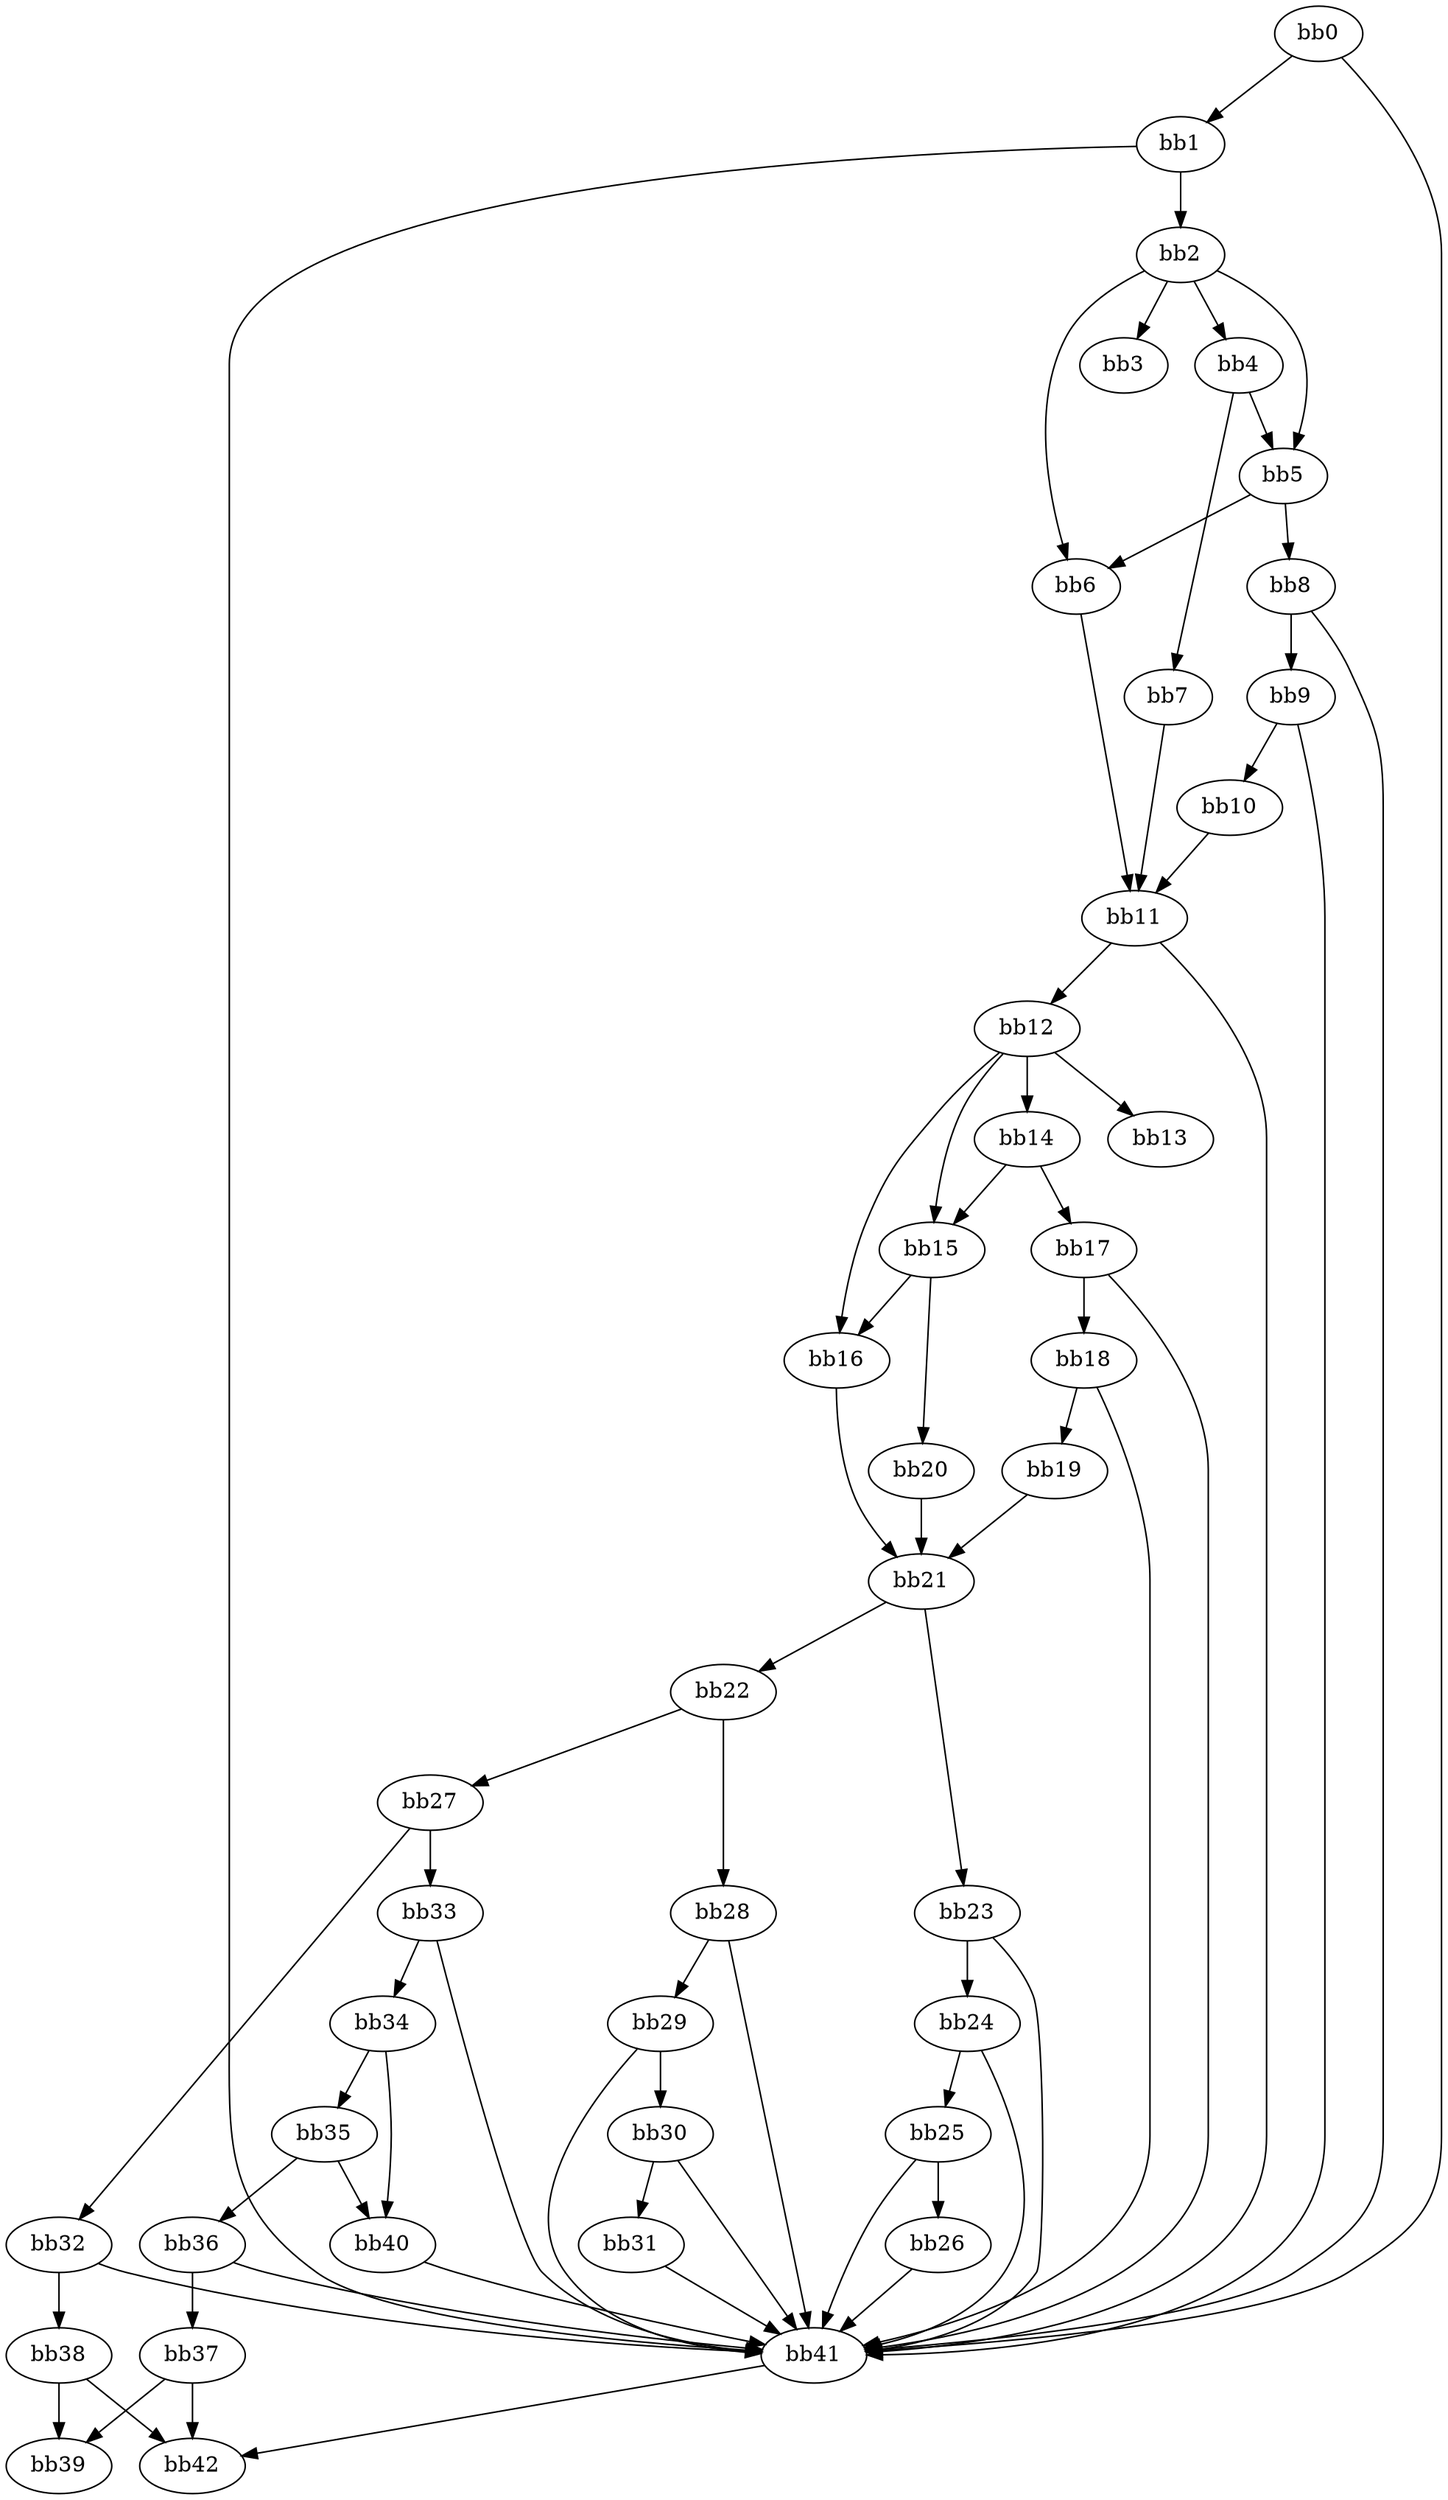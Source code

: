 digraph {
    0 [ label = "bb0\l" ]
    1 [ label = "bb1\l" ]
    2 [ label = "bb2\l" ]
    3 [ label = "bb3\l" ]
    4 [ label = "bb4\l" ]
    5 [ label = "bb5\l" ]
    6 [ label = "bb6\l" ]
    7 [ label = "bb7\l" ]
    8 [ label = "bb8\l" ]
    9 [ label = "bb9\l" ]
    10 [ label = "bb10\l" ]
    11 [ label = "bb11\l" ]
    12 [ label = "bb12\l" ]
    13 [ label = "bb13\l" ]
    14 [ label = "bb14\l" ]
    15 [ label = "bb15\l" ]
    16 [ label = "bb16\l" ]
    17 [ label = "bb17\l" ]
    18 [ label = "bb18\l" ]
    19 [ label = "bb19\l" ]
    20 [ label = "bb20\l" ]
    21 [ label = "bb21\l" ]
    22 [ label = "bb22\l" ]
    23 [ label = "bb23\l" ]
    24 [ label = "bb24\l" ]
    25 [ label = "bb25\l" ]
    26 [ label = "bb26\l" ]
    27 [ label = "bb27\l" ]
    28 [ label = "bb28\l" ]
    29 [ label = "bb29\l" ]
    30 [ label = "bb30\l" ]
    31 [ label = "bb31\l" ]
    32 [ label = "bb32\l" ]
    33 [ label = "bb33\l" ]
    34 [ label = "bb34\l" ]
    35 [ label = "bb35\l" ]
    36 [ label = "bb36\l" ]
    37 [ label = "bb37\l" ]
    38 [ label = "bb38\l" ]
    39 [ label = "bb39\l" ]
    40 [ label = "bb40\l" ]
    41 [ label = "bb41\l" ]
    42 [ label = "bb42\l" ]
    0 -> 1 [ ]
    0 -> 41 [ ]
    1 -> 2 [ ]
    1 -> 41 [ ]
    2 -> 3 [ ]
    2 -> 4 [ ]
    2 -> 5 [ ]
    2 -> 6 [ ]
    4 -> 5 [ ]
    4 -> 7 [ ]
    5 -> 6 [ ]
    5 -> 8 [ ]
    6 -> 11 [ ]
    7 -> 11 [ ]
    8 -> 9 [ ]
    8 -> 41 [ ]
    9 -> 10 [ ]
    9 -> 41 [ ]
    10 -> 11 [ ]
    11 -> 12 [ ]
    11 -> 41 [ ]
    12 -> 13 [ ]
    12 -> 14 [ ]
    12 -> 15 [ ]
    12 -> 16 [ ]
    14 -> 15 [ ]
    14 -> 17 [ ]
    15 -> 16 [ ]
    15 -> 20 [ ]
    16 -> 21 [ ]
    17 -> 18 [ ]
    17 -> 41 [ ]
    18 -> 19 [ ]
    18 -> 41 [ ]
    19 -> 21 [ ]
    20 -> 21 [ ]
    21 -> 22 [ ]
    21 -> 23 [ ]
    22 -> 27 [ ]
    22 -> 28 [ ]
    23 -> 24 [ ]
    23 -> 41 [ ]
    24 -> 25 [ ]
    24 -> 41 [ ]
    25 -> 26 [ ]
    25 -> 41 [ ]
    26 -> 41 [ ]
    27 -> 32 [ ]
    27 -> 33 [ ]
    28 -> 29 [ ]
    28 -> 41 [ ]
    29 -> 30 [ ]
    29 -> 41 [ ]
    30 -> 31 [ ]
    30 -> 41 [ ]
    31 -> 41 [ ]
    32 -> 38 [ ]
    32 -> 41 [ ]
    33 -> 34 [ ]
    33 -> 41 [ ]
    34 -> 35 [ ]
    34 -> 40 [ ]
    35 -> 36 [ ]
    35 -> 40 [ ]
    36 -> 37 [ ]
    36 -> 41 [ ]
    37 -> 39 [ ]
    37 -> 42 [ ]
    38 -> 39 [ ]
    38 -> 42 [ ]
    40 -> 41 [ ]
    41 -> 42 [ ]
}

